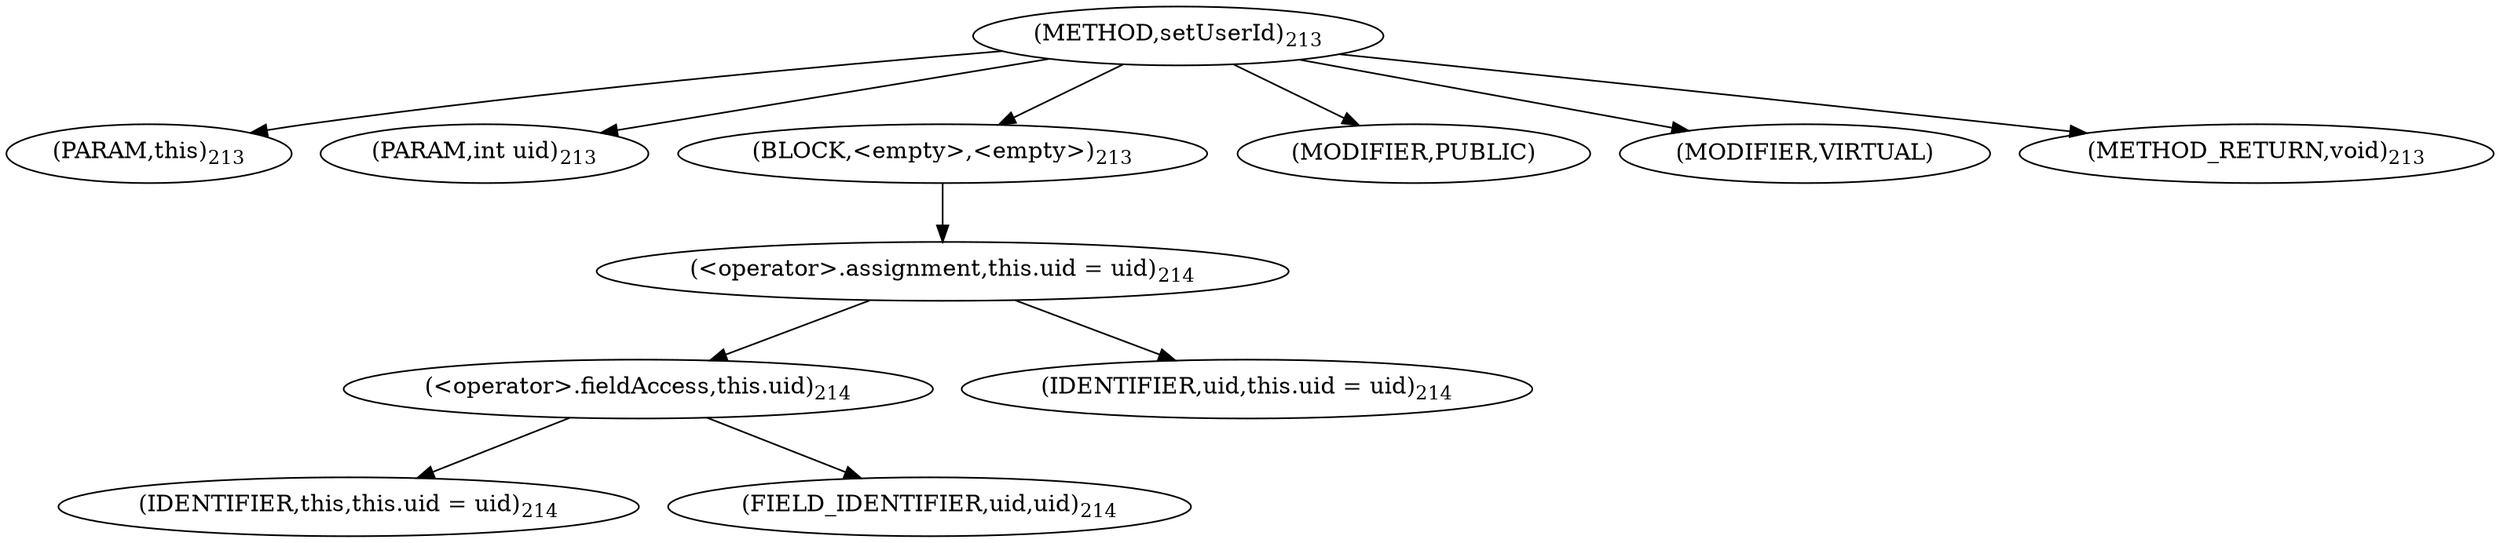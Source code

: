 digraph "setUserId" {  
"315" [label = <(METHOD,setUserId)<SUB>213</SUB>> ]
"18" [label = <(PARAM,this)<SUB>213</SUB>> ]
"316" [label = <(PARAM,int uid)<SUB>213</SUB>> ]
"317" [label = <(BLOCK,&lt;empty&gt;,&lt;empty&gt;)<SUB>213</SUB>> ]
"318" [label = <(&lt;operator&gt;.assignment,this.uid = uid)<SUB>214</SUB>> ]
"319" [label = <(&lt;operator&gt;.fieldAccess,this.uid)<SUB>214</SUB>> ]
"17" [label = <(IDENTIFIER,this,this.uid = uid)<SUB>214</SUB>> ]
"320" [label = <(FIELD_IDENTIFIER,uid,uid)<SUB>214</SUB>> ]
"321" [label = <(IDENTIFIER,uid,this.uid = uid)<SUB>214</SUB>> ]
"322" [label = <(MODIFIER,PUBLIC)> ]
"323" [label = <(MODIFIER,VIRTUAL)> ]
"324" [label = <(METHOD_RETURN,void)<SUB>213</SUB>> ]
  "315" -> "18" 
  "315" -> "316" 
  "315" -> "317" 
  "315" -> "322" 
  "315" -> "323" 
  "315" -> "324" 
  "317" -> "318" 
  "318" -> "319" 
  "318" -> "321" 
  "319" -> "17" 
  "319" -> "320" 
}

